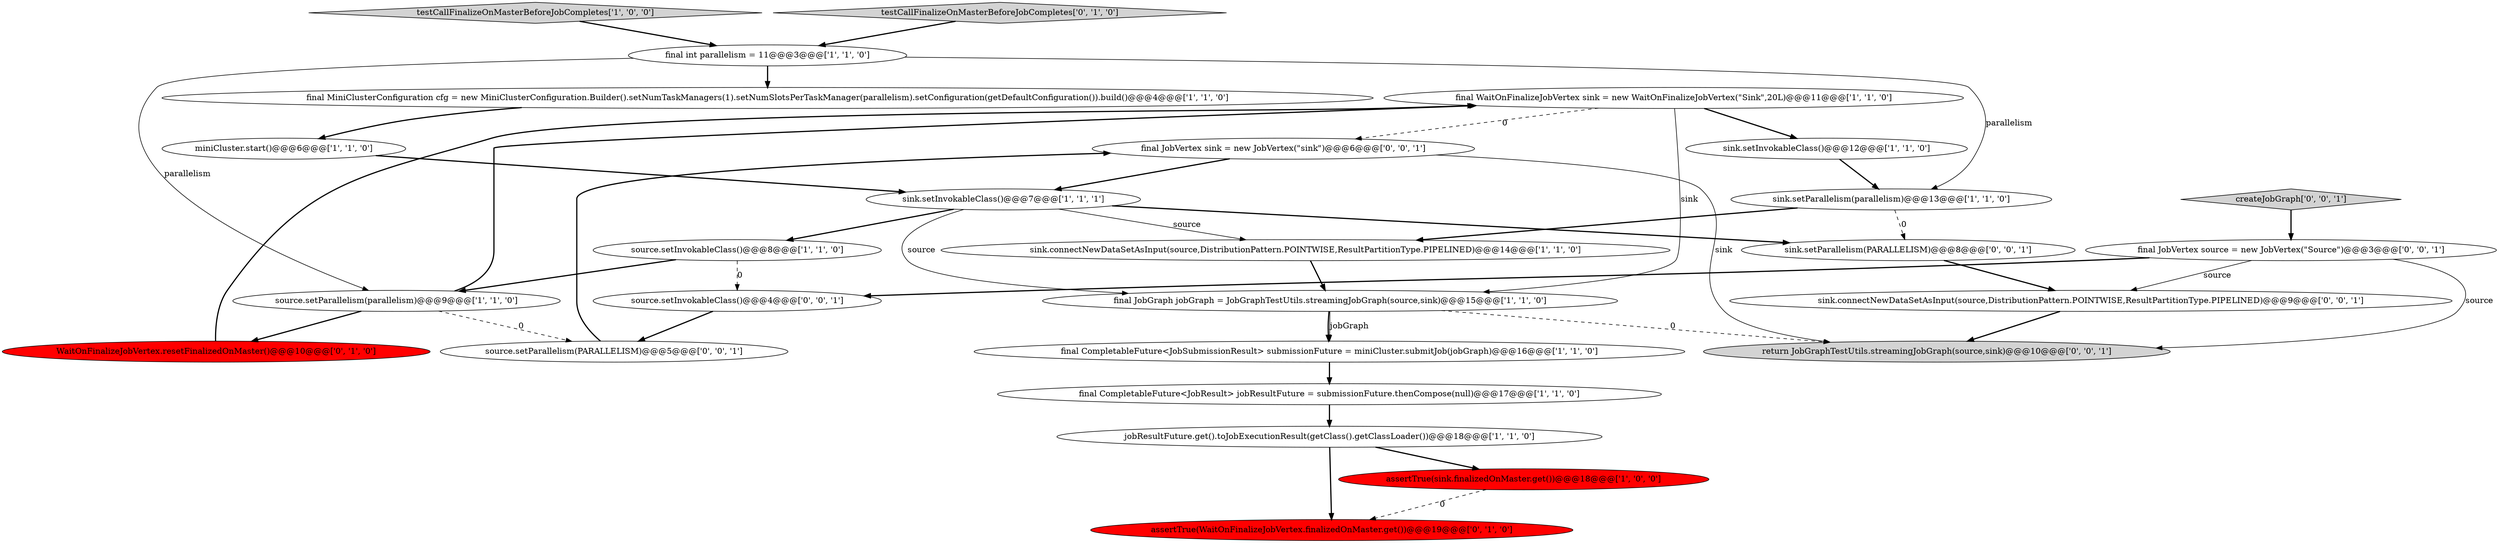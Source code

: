 digraph {
0 [style = filled, label = "final WaitOnFinalizeJobVertex sink = new WaitOnFinalizeJobVertex(\"Sink\",20L)@@@11@@@['1', '1', '0']", fillcolor = white, shape = ellipse image = "AAA0AAABBB1BBB"];
20 [style = filled, label = "sink.connectNewDataSetAsInput(source,DistributionPattern.POINTWISE,ResultPartitionType.PIPELINED)@@@9@@@['0', '0', '1']", fillcolor = white, shape = ellipse image = "AAA0AAABBB3BBB"];
22 [style = filled, label = "source.setInvokableClass()@@@4@@@['0', '0', '1']", fillcolor = white, shape = ellipse image = "AAA0AAABBB3BBB"];
26 [style = filled, label = "final JobVertex sink = new JobVertex(\"sink\")@@@6@@@['0', '0', '1']", fillcolor = white, shape = ellipse image = "AAA0AAABBB3BBB"];
8 [style = filled, label = "final JobGraph jobGraph = JobGraphTestUtils.streamingJobGraph(source,sink)@@@15@@@['1', '1', '0']", fillcolor = white, shape = ellipse image = "AAA0AAABBB1BBB"];
25 [style = filled, label = "source.setParallelism(PARALLELISM)@@@5@@@['0', '0', '1']", fillcolor = white, shape = ellipse image = "AAA0AAABBB3BBB"];
12 [style = filled, label = "miniCluster.start()@@@6@@@['1', '1', '0']", fillcolor = white, shape = ellipse image = "AAA0AAABBB1BBB"];
23 [style = filled, label = "return JobGraphTestUtils.streamingJobGraph(source,sink)@@@10@@@['0', '0', '1']", fillcolor = lightgray, shape = ellipse image = "AAA0AAABBB3BBB"];
2 [style = filled, label = "final CompletableFuture<JobResult> jobResultFuture = submissionFuture.thenCompose(null)@@@17@@@['1', '1', '0']", fillcolor = white, shape = ellipse image = "AAA0AAABBB1BBB"];
3 [style = filled, label = "final int parallelism = 11@@@3@@@['1', '1', '0']", fillcolor = white, shape = ellipse image = "AAA0AAABBB1BBB"];
14 [style = filled, label = "final MiniClusterConfiguration cfg = new MiniClusterConfiguration.Builder().setNumTaskManagers(1).setNumSlotsPerTaskManager(parallelism).setConfiguration(getDefaultConfiguration()).build()@@@4@@@['1', '1', '0']", fillcolor = white, shape = ellipse image = "AAA0AAABBB1BBB"];
6 [style = filled, label = "testCallFinalizeOnMasterBeforeJobCompletes['1', '0', '0']", fillcolor = lightgray, shape = diamond image = "AAA0AAABBB1BBB"];
13 [style = filled, label = "final CompletableFuture<JobSubmissionResult> submissionFuture = miniCluster.submitJob(jobGraph)@@@16@@@['1', '1', '0']", fillcolor = white, shape = ellipse image = "AAA0AAABBB1BBB"];
19 [style = filled, label = "final JobVertex source = new JobVertex(\"Source\")@@@3@@@['0', '0', '1']", fillcolor = white, shape = ellipse image = "AAA0AAABBB3BBB"];
7 [style = filled, label = "source.setParallelism(parallelism)@@@9@@@['1', '1', '0']", fillcolor = white, shape = ellipse image = "AAA0AAABBB1BBB"];
21 [style = filled, label = "sink.setParallelism(PARALLELISM)@@@8@@@['0', '0', '1']", fillcolor = white, shape = ellipse image = "AAA0AAABBB3BBB"];
17 [style = filled, label = "WaitOnFinalizeJobVertex.resetFinalizedOnMaster()@@@10@@@['0', '1', '0']", fillcolor = red, shape = ellipse image = "AAA1AAABBB2BBB"];
18 [style = filled, label = "assertTrue(WaitOnFinalizeJobVertex.finalizedOnMaster.get())@@@19@@@['0', '1', '0']", fillcolor = red, shape = ellipse image = "AAA1AAABBB2BBB"];
10 [style = filled, label = "assertTrue(sink.finalizedOnMaster.get())@@@18@@@['1', '0', '0']", fillcolor = red, shape = ellipse image = "AAA1AAABBB1BBB"];
24 [style = filled, label = "createJobGraph['0', '0', '1']", fillcolor = lightgray, shape = diamond image = "AAA0AAABBB3BBB"];
9 [style = filled, label = "source.setInvokableClass()@@@8@@@['1', '1', '0']", fillcolor = white, shape = ellipse image = "AAA0AAABBB1BBB"];
1 [style = filled, label = "sink.connectNewDataSetAsInput(source,DistributionPattern.POINTWISE,ResultPartitionType.PIPELINED)@@@14@@@['1', '1', '0']", fillcolor = white, shape = ellipse image = "AAA0AAABBB1BBB"];
11 [style = filled, label = "sink.setInvokableClass()@@@12@@@['1', '1', '0']", fillcolor = white, shape = ellipse image = "AAA0AAABBB1BBB"];
4 [style = filled, label = "jobResultFuture.get().toJobExecutionResult(getClass().getClassLoader())@@@18@@@['1', '1', '0']", fillcolor = white, shape = ellipse image = "AAA0AAABBB1BBB"];
15 [style = filled, label = "sink.setParallelism(parallelism)@@@13@@@['1', '1', '0']", fillcolor = white, shape = ellipse image = "AAA0AAABBB1BBB"];
5 [style = filled, label = "sink.setInvokableClass()@@@7@@@['1', '1', '1']", fillcolor = white, shape = ellipse image = "AAA0AAABBB1BBB"];
16 [style = filled, label = "testCallFinalizeOnMasterBeforeJobCompletes['0', '1', '0']", fillcolor = lightgray, shape = diamond image = "AAA0AAABBB2BBB"];
4->10 [style = bold, label=""];
6->3 [style = bold, label=""];
16->3 [style = bold, label=""];
22->25 [style = bold, label=""];
1->8 [style = bold, label=""];
7->17 [style = bold, label=""];
12->5 [style = bold, label=""];
24->19 [style = bold, label=""];
5->9 [style = bold, label=""];
26->5 [style = bold, label=""];
3->14 [style = bold, label=""];
26->23 [style = solid, label="sink"];
0->11 [style = bold, label=""];
8->13 [style = solid, label="jobGraph"];
15->21 [style = dashed, label="0"];
9->22 [style = dashed, label="0"];
7->0 [style = bold, label=""];
4->18 [style = bold, label=""];
0->26 [style = dashed, label="0"];
9->7 [style = bold, label=""];
2->4 [style = bold, label=""];
11->15 [style = bold, label=""];
10->18 [style = dashed, label="0"];
5->21 [style = bold, label=""];
17->0 [style = bold, label=""];
21->20 [style = bold, label=""];
20->23 [style = bold, label=""];
14->12 [style = bold, label=""];
25->26 [style = bold, label=""];
7->25 [style = dashed, label="0"];
19->20 [style = solid, label="source"];
3->15 [style = solid, label="parallelism"];
5->1 [style = solid, label="source"];
19->22 [style = bold, label=""];
3->7 [style = solid, label="parallelism"];
0->8 [style = solid, label="sink"];
5->8 [style = solid, label="source"];
19->23 [style = solid, label="source"];
8->13 [style = bold, label=""];
8->23 [style = dashed, label="0"];
13->2 [style = bold, label=""];
15->1 [style = bold, label=""];
}
